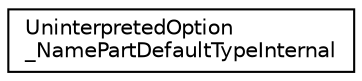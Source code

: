 digraph "类继承关系图"
{
 // LATEX_PDF_SIZE
  edge [fontname="Helvetica",fontsize="10",labelfontname="Helvetica",labelfontsize="10"];
  node [fontname="Helvetica",fontsize="10",shape=record];
  rankdir="LR";
  Node0 [label="UninterpretedOption\l_NamePartDefaultTypeInternal",height=0.2,width=0.4,color="black", fillcolor="white", style="filled",URL="$structUninterpretedOption__NamePartDefaultTypeInternal.html",tooltip=" "];
}
